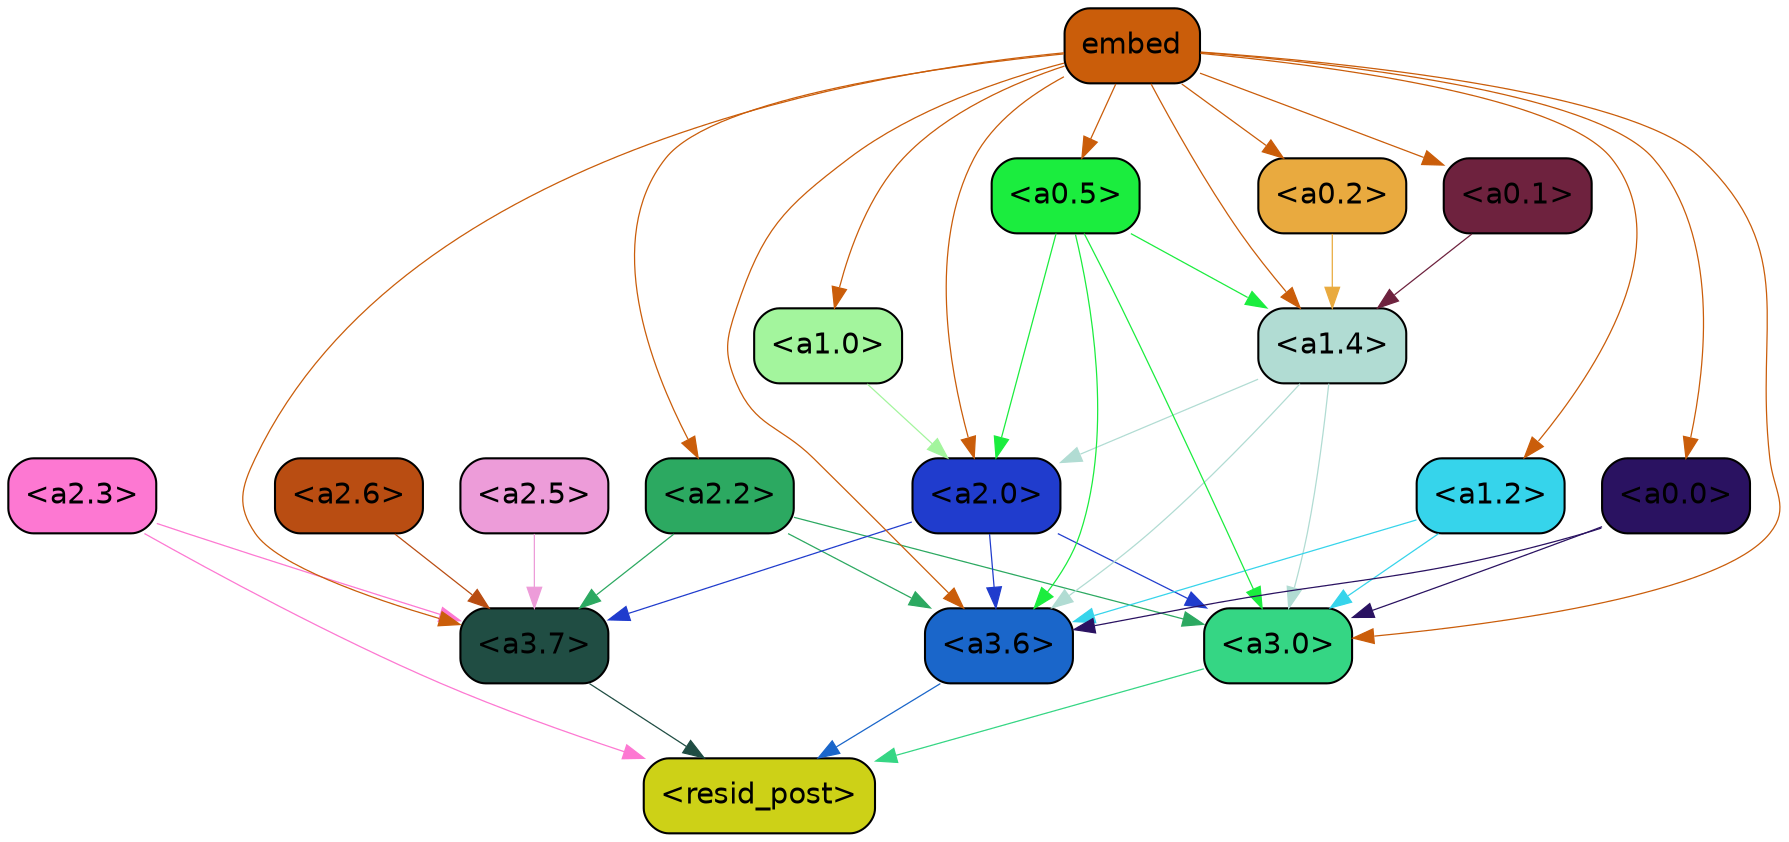 strict digraph "" {
	graph [bgcolor=transparent,
		layout=dot,
		overlap=false,
		splines=true
	];
	"<a3.7>"	[color=black,
		fillcolor="#204d43",
		fontname=Helvetica,
		shape=box,
		style="filled, rounded"];
	"<resid_post>"	[color=black,
		fillcolor="#cdd117",
		fontname=Helvetica,
		shape=box,
		style="filled, rounded"];
	"<a3.7>" -> "<resid_post>"	[color="#204d43",
		penwidth=0.6];
	"<a3.6>"	[color=black,
		fillcolor="#1a66ca",
		fontname=Helvetica,
		shape=box,
		style="filled, rounded"];
	"<a3.6>" -> "<resid_post>"	[color="#1a66ca",
		penwidth=0.6];
	"<a3.0>"	[color=black,
		fillcolor="#35d684",
		fontname=Helvetica,
		shape=box,
		style="filled, rounded"];
	"<a3.0>" -> "<resid_post>"	[color="#35d684",
		penwidth=0.6];
	"<a2.3>"	[color=black,
		fillcolor="#fd78d2",
		fontname=Helvetica,
		shape=box,
		style="filled, rounded"];
	"<a2.3>" -> "<a3.7>"	[color="#fd78d2",
		penwidth=0.6];
	"<a2.3>" -> "<resid_post>"	[color="#fd78d2",
		penwidth=0.6];
	"<a2.6>"	[color=black,
		fillcolor="#b94d12",
		fontname=Helvetica,
		shape=box,
		style="filled, rounded"];
	"<a2.6>" -> "<a3.7>"	[color="#b94d12",
		penwidth=0.6];
	"<a2.5>"	[color=black,
		fillcolor="#ed9cd9",
		fontname=Helvetica,
		shape=box,
		style="filled, rounded"];
	"<a2.5>" -> "<a3.7>"	[color="#ed9cd9",
		penwidth=0.6];
	"<a2.2>"	[color=black,
		fillcolor="#2ca961",
		fontname=Helvetica,
		shape=box,
		style="filled, rounded"];
	"<a2.2>" -> "<a3.7>"	[color="#2ca961",
		penwidth=0.6];
	"<a2.2>" -> "<a3.6>"	[color="#2ca961",
		penwidth=0.6];
	"<a2.2>" -> "<a3.0>"	[color="#2ca961",
		penwidth=0.6];
	"<a2.0>"	[color=black,
		fillcolor="#203ccd",
		fontname=Helvetica,
		shape=box,
		style="filled, rounded"];
	"<a2.0>" -> "<a3.7>"	[color="#203ccd",
		penwidth=0.6];
	"<a2.0>" -> "<a3.6>"	[color="#203ccd",
		penwidth=0.6];
	"<a2.0>" -> "<a3.0>"	[color="#203ccd",
		penwidth=0.6];
	"<a1.4>"	[color=black,
		fillcolor="#b1dcd3",
		fontname=Helvetica,
		shape=box,
		style="filled, rounded"];
	"<a1.4>" -> "<a3.6>"	[color="#b1dcd3",
		penwidth=0.6];
	"<a1.4>" -> "<a3.0>"	[color="#b1dcd3",
		penwidth=0.6];
	"<a1.4>" -> "<a2.0>"	[color="#b1dcd3",
		penwidth=0.6];
	"<a1.2>"	[color=black,
		fillcolor="#36d4eb",
		fontname=Helvetica,
		shape=box,
		style="filled, rounded"];
	"<a1.2>" -> "<a3.6>"	[color="#36d4eb",
		penwidth=0.6];
	"<a1.2>" -> "<a3.0>"	[color="#36d4eb",
		penwidth=0.6];
	embed	[color=black,
		fillcolor="#ca5d0a",
		fontname=Helvetica,
		shape=box,
		style="filled, rounded"];
	embed -> "<a3.7>"	[color="#ca5d0a",
		penwidth=0.6];
	embed -> "<a3.6>"	[color="#ca5d0a",
		penwidth=0.6];
	embed -> "<a3.0>"	[color="#ca5d0a",
		penwidth=0.6];
	embed -> "<a2.2>"	[color="#ca5d0a",
		penwidth=0.6];
	embed -> "<a2.0>"	[color="#ca5d0a",
		penwidth=0.6];
	embed -> "<a1.4>"	[color="#ca5d0a",
		penwidth=0.6];
	embed -> "<a1.2>"	[color="#ca5d0a",
		penwidth=0.6];
	"<a0.5>"	[color=black,
		fillcolor="#1bed3e",
		fontname=Helvetica,
		shape=box,
		style="filled, rounded"];
	embed -> "<a0.5>"	[color="#ca5d0a",
		penwidth=0.6];
	"<a0.0>"	[color=black,
		fillcolor="#2a1261",
		fontname=Helvetica,
		shape=box,
		style="filled, rounded"];
	embed -> "<a0.0>"	[color="#ca5d0a",
		penwidth=0.6];
	"<a1.0>"	[color=black,
		fillcolor="#a3f59d",
		fontname=Helvetica,
		shape=box,
		style="filled, rounded"];
	embed -> "<a1.0>"	[color="#ca5d0a",
		penwidth=0.6];
	"<a0.2>"	[color=black,
		fillcolor="#e9aa3f",
		fontname=Helvetica,
		shape=box,
		style="filled, rounded"];
	embed -> "<a0.2>"	[color="#ca5d0a",
		penwidth=0.6];
	"<a0.1>"	[color=black,
		fillcolor="#6e223e",
		fontname=Helvetica,
		shape=box,
		style="filled, rounded"];
	embed -> "<a0.1>"	[color="#ca5d0a",
		penwidth=0.6];
	"<a0.5>" -> "<a3.6>"	[color="#1bed3e",
		penwidth=0.6];
	"<a0.5>" -> "<a3.0>"	[color="#1bed3e",
		penwidth=0.6];
	"<a0.5>" -> "<a2.0>"	[color="#1bed3e",
		penwidth=0.6];
	"<a0.5>" -> "<a1.4>"	[color="#1bed3e",
		penwidth=0.6];
	"<a0.0>" -> "<a3.6>"	[color="#2a1261",
		penwidth=0.6];
	"<a0.0>" -> "<a3.0>"	[color="#2a1261",
		penwidth=0.6];
	"<a1.0>" -> "<a2.0>"	[color="#a3f59d",
		penwidth=0.6];
	"<a0.2>" -> "<a1.4>"	[color="#e9aa3f",
		penwidth=0.6];
	"<a0.1>" -> "<a1.4>"	[color="#6e223e",
		penwidth=0.6];
}
